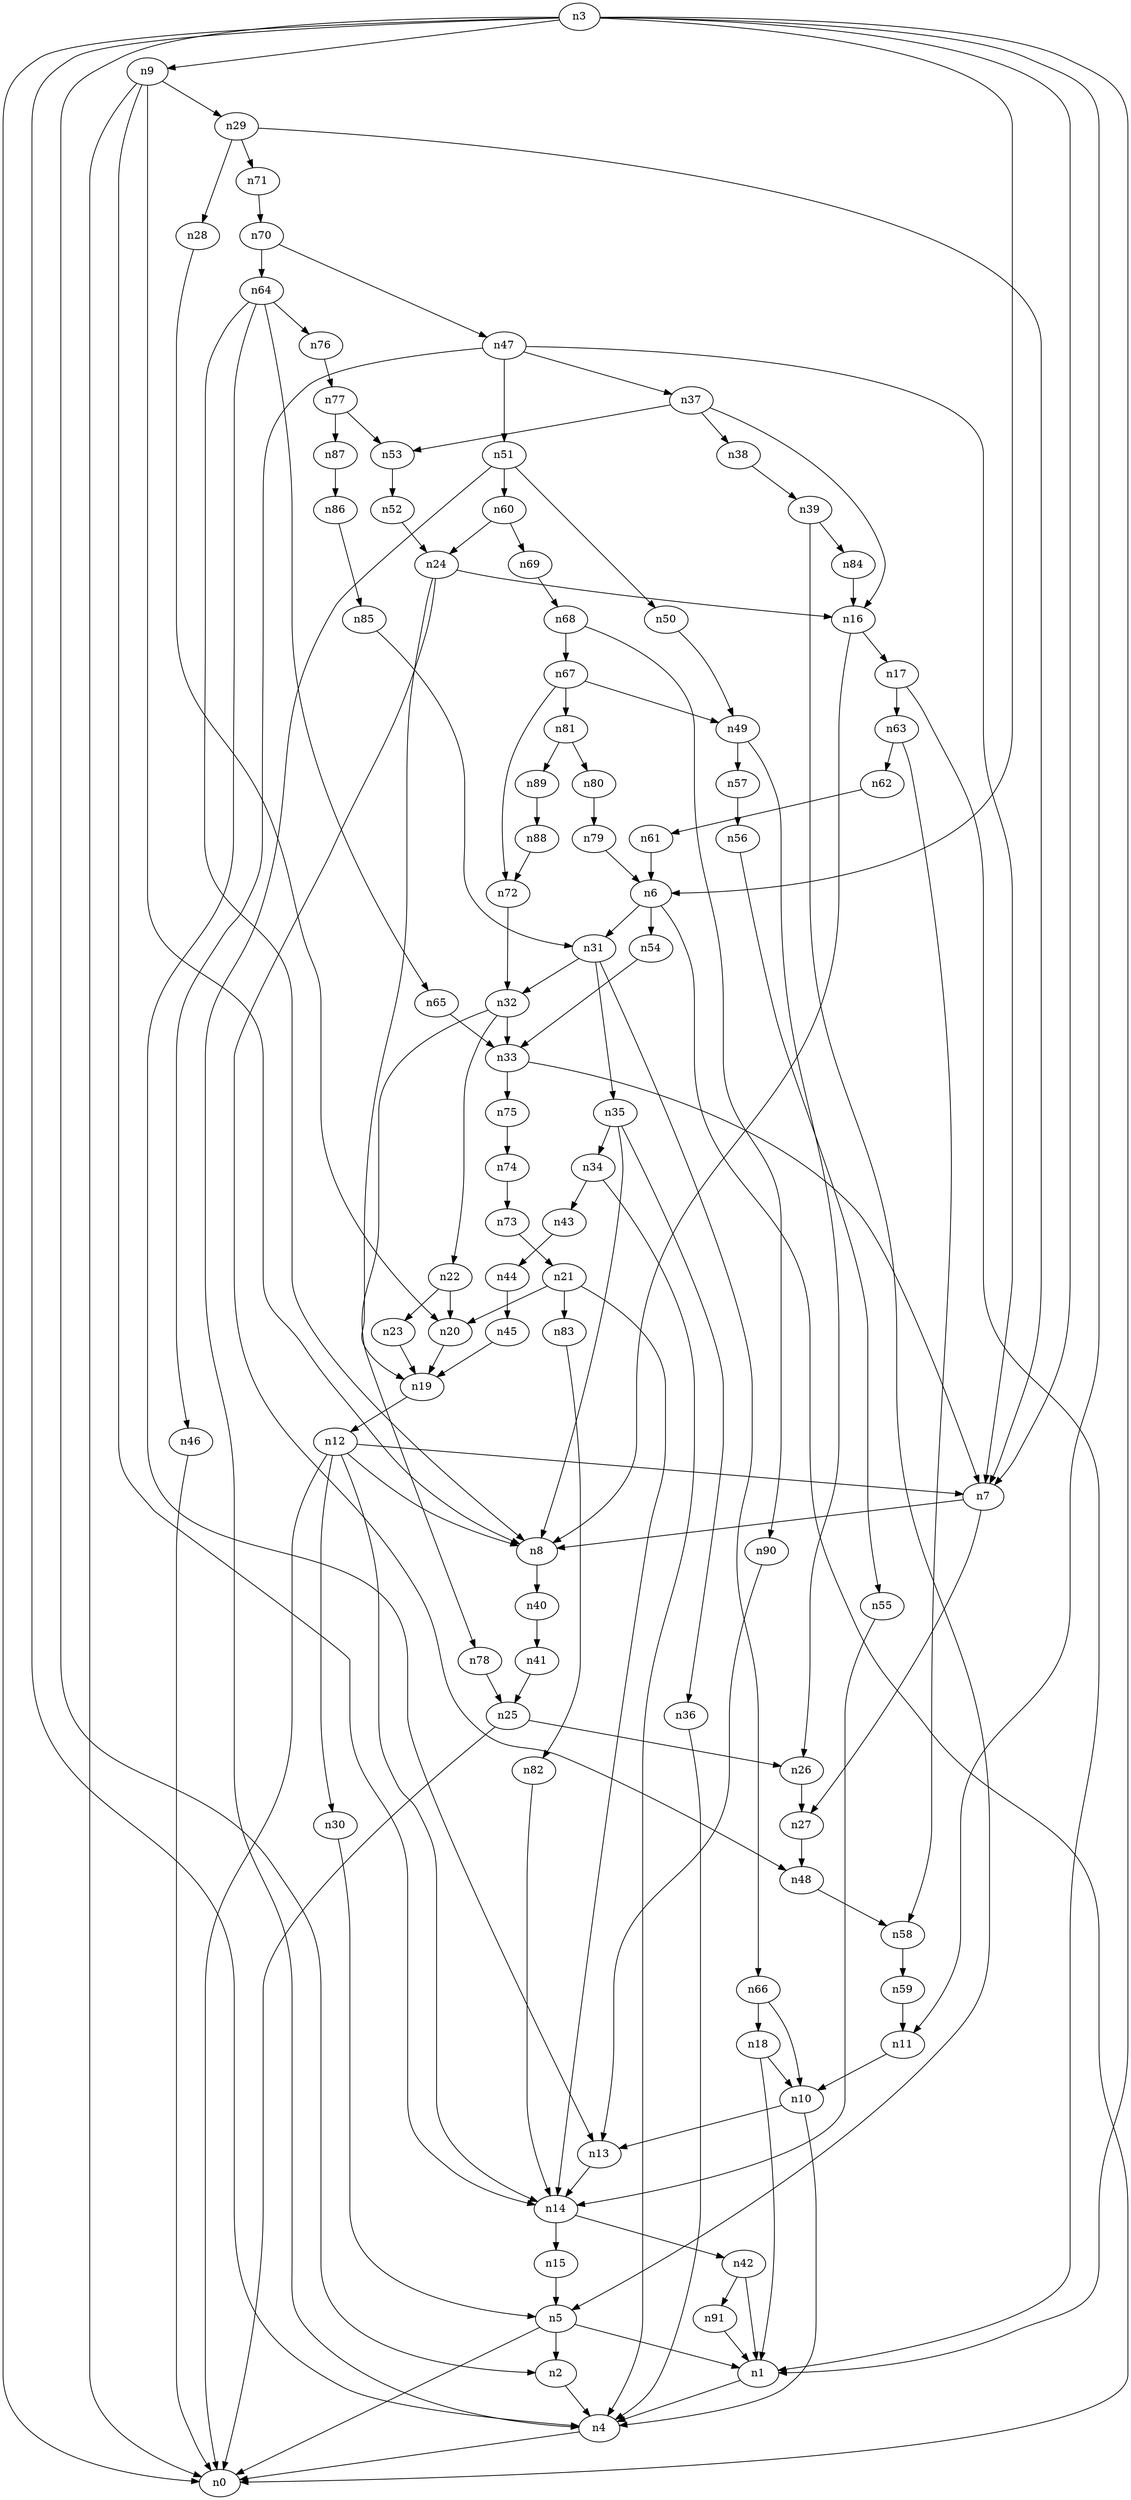 digraph G {
	n1 -> n4	 [_graphml_id=e4];
	n2 -> n4	 [_graphml_id=e7];
	n3 -> n0	 [_graphml_id=e0];
	n3 -> n1	 [_graphml_id=e3];
	n3 -> n2	 [_graphml_id=e6];
	n3 -> n4	 [_graphml_id=e11];
	n3 -> n6	 [_graphml_id=e9];
	n3 -> n7	 [_graphml_id=e12];
	n3 -> n9	 [_graphml_id=e21];
	n3 -> n11	 [_graphml_id=e18];
	n4 -> n0	 [_graphml_id=e1];
	n5 -> n0	 [_graphml_id=e2];
	n5 -> n1	 [_graphml_id=e5];
	n5 -> n2	 [_graphml_id=e8];
	n6 -> n0	 [_graphml_id=e10];
	n6 -> n31	 [_graphml_id=e52];
	n6 -> n54	 [_graphml_id=e89];
	n7 -> n8	 [_graphml_id=e13];
	n7 -> n27	 [_graphml_id=e45];
	n8 -> n40	 [_graphml_id=e66];
	n9 -> n0	 [_graphml_id=e15];
	n9 -> n8	 [_graphml_id=e14];
	n9 -> n14	 [_graphml_id=e100];
	n9 -> n29	 [_graphml_id=e48];
	n10 -> n4	 [_graphml_id=e16];
	n10 -> n13	 [_graphml_id=e22];
	n11 -> n10	 [_graphml_id=e17];
	n12 -> n0	 [_graphml_id=e31];
	n12 -> n7	 [_graphml_id=e19];
	n12 -> n8	 [_graphml_id=e20];
	n12 -> n14	 [_graphml_id=e41];
	n12 -> n30	 [_graphml_id=e50];
	n13 -> n14	 [_graphml_id=e23];
	n14 -> n15	 [_graphml_id=e24];
	n14 -> n42	 [_graphml_id=e70];
	n15 -> n5	 [_graphml_id=e25];
	n16 -> n8	 [_graphml_id=e26];
	n16 -> n17	 [_graphml_id=e27];
	n17 -> n1	 [_graphml_id=e28];
	n17 -> n63	 [_graphml_id=e104];
	n18 -> n1	 [_graphml_id=e29];
	n18 -> n10	 [_graphml_id=e30];
	n19 -> n12	 [_graphml_id=e32];
	n20 -> n19	 [_graphml_id=e33];
	n21 -> n14	 [_graphml_id=e35];
	n21 -> n20	 [_graphml_id=e34];
	n21 -> n83	 [_graphml_id=e137];
	n22 -> n20	 [_graphml_id=e36];
	n22 -> n23	 [_graphml_id=e37];
	n23 -> n19	 [_graphml_id=e38];
	n24 -> n16	 [_graphml_id=e40];
	n24 -> n19	 [_graphml_id=e39];
	n24 -> n48	 [_graphml_id=e80];
	n25 -> n0	 [_graphml_id=e42];
	n25 -> n26	 [_graphml_id=e43];
	n26 -> n27	 [_graphml_id=e44];
	n27 -> n48	 [_graphml_id=e79];
	n28 -> n20	 [_graphml_id=e46];
	n29 -> n7	 [_graphml_id=e51];
	n29 -> n28	 [_graphml_id=e47];
	n29 -> n71	 [_graphml_id=e117];
	n30 -> n5	 [_graphml_id=e49];
	n31 -> n32	 [_graphml_id=e53];
	n31 -> n35	 [_graphml_id=e58];
	n31 -> n66	 [_graphml_id=e108];
	n32 -> n22	 [_graphml_id=e61];
	n32 -> n33	 [_graphml_id=e54];
	n32 -> n78	 [_graphml_id=e129];
	n33 -> n7	 [_graphml_id=e55];
	n33 -> n75	 [_graphml_id=e124];
	n34 -> n4	 [_graphml_id=e56];
	n34 -> n43	 [_graphml_id=e72];
	n35 -> n8	 [_graphml_id=e71];
	n35 -> n34	 [_graphml_id=e57];
	n35 -> n36	 [_graphml_id=e59];
	n36 -> n4	 [_graphml_id=e60];
	n37 -> n16	 [_graphml_id=e62];
	n37 -> n38	 [_graphml_id=e63];
	n37 -> n53	 [_graphml_id=e87];
	n38 -> n39	 [_graphml_id=e64];
	n39 -> n5	 [_graphml_id=e65];
	n39 -> n84	 [_graphml_id=e138];
	n40 -> n41	 [_graphml_id=e67];
	n41 -> n25	 [_graphml_id=e68];
	n42 -> n1	 [_graphml_id=e69];
	n42 -> n91	 [_graphml_id=e151];
	n43 -> n44	 [_graphml_id=e73];
	n44 -> n45	 [_graphml_id=e74];
	n45 -> n19	 [_graphml_id=e75];
	n46 -> n0	 [_graphml_id=e76];
	n47 -> n7	 [_graphml_id=e78];
	n47 -> n37	 [_graphml_id=e90];
	n47 -> n46	 [_graphml_id=e77];
	n47 -> n51	 [_graphml_id=e84];
	n48 -> n58	 [_graphml_id=e95];
	n49 -> n26	 [_graphml_id=e81];
	n49 -> n57	 [_graphml_id=e94];
	n50 -> n49	 [_graphml_id=e82];
	n51 -> n4	 [_graphml_id=e150];
	n51 -> n50	 [_graphml_id=e83];
	n51 -> n60	 [_graphml_id=e98];
	n52 -> n24	 [_graphml_id=e85];
	n53 -> n52	 [_graphml_id=e86];
	n54 -> n33	 [_graphml_id=e88];
	n55 -> n14	 [_graphml_id=e91];
	n56 -> n55	 [_graphml_id=e92];
	n57 -> n56	 [_graphml_id=e93];
	n58 -> n59	 [_graphml_id=e96];
	n59 -> n11	 [_graphml_id=e97];
	n60 -> n24	 [_graphml_id=e99];
	n60 -> n69	 [_graphml_id=e114];
	n61 -> n6	 [_graphml_id=e101];
	n62 -> n61	 [_graphml_id=e102];
	n63 -> n58	 [_graphml_id=e120];
	n63 -> n62	 [_graphml_id=e103];
	n64 -> n8	 [_graphml_id=e105];
	n64 -> n13	 [_graphml_id=e140];
	n64 -> n65	 [_graphml_id=e106];
	n64 -> n76	 [_graphml_id=e125];
	n65 -> n33	 [_graphml_id=e107];
	n66 -> n10	 [_graphml_id=e110];
	n66 -> n18	 [_graphml_id=e109];
	n67 -> n49	 [_graphml_id=e111];
	n67 -> n72	 [_graphml_id=e118];
	n67 -> n81	 [_graphml_id=e134];
	n68 -> n67	 [_graphml_id=e112];
	n68 -> n90	 [_graphml_id=e149];
	n69 -> n68	 [_graphml_id=e113];
	n70 -> n47	 [_graphml_id=e130];
	n70 -> n64	 [_graphml_id=e115];
	n71 -> n70	 [_graphml_id=e116];
	n72 -> n32	 [_graphml_id=e119];
	n73 -> n21	 [_graphml_id=e121];
	n74 -> n73	 [_graphml_id=e122];
	n75 -> n74	 [_graphml_id=e123];
	n76 -> n77	 [_graphml_id=e126];
	n77 -> n53	 [_graphml_id=e127];
	n77 -> n87	 [_graphml_id=e144];
	n78 -> n25	 [_graphml_id=e128];
	n79 -> n6	 [_graphml_id=e131];
	n80 -> n79	 [_graphml_id=e132];
	n81 -> n80	 [_graphml_id=e133];
	n81 -> n89	 [_graphml_id=e147];
	n82 -> n14	 [_graphml_id=e135];
	n83 -> n82	 [_graphml_id=e136];
	n84 -> n16	 [_graphml_id=e139];
	n85 -> n31	 [_graphml_id=e141];
	n86 -> n85	 [_graphml_id=e142];
	n87 -> n86	 [_graphml_id=e143];
	n88 -> n72	 [_graphml_id=e145];
	n89 -> n88	 [_graphml_id=e146];
	n90 -> n13	 [_graphml_id=e148];
	n91 -> n1	 [_graphml_id=e152];
}
